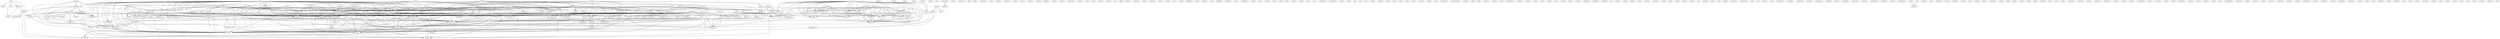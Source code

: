 digraph G {
  cb [ label="cb(2)" ];
  econ [ label="econ(2)" ];
  bi [ label="bi(2)" ];
  shortwave [ label="shortwave(2)" ];
  space [ label="space(3)" ];
  soc [ label="soc(2)" ];
  home [ label="home(1)" ];
  thrift [ label="thrift(2)" ];
  increase [ label="increase(1)" ];
  increase [ label="increase(1)" ];
  outreach [ label="outreach(1)" ];
  day [ label="day(2)" ];
  souvenirs [ label="souvenirs(1)" ];
  advertising [ label="advertising(1)" ];
  hall [ label="hall(1)" ];
  st [ label="st(1)" ];
  everything [ label="everything(3)" ];
  breakfasts [ label="breakfasts(1)" ];
  banquet [ label="banquet(4)" ];
  packet [ label="packet(1)" ];
  st [ label="st(1)" ];
  sal [ label="sal(1)" ];
  szasz [ label="szasz(2)" ];
  leader [ label="leader(1)" ];
  start [ label="start(1)" ];
  psychiatrist [ label="psychiatrist(1)" ];
  fiction [ label="fiction(1)" ];
  rick [ label="rick(1)" ];
  author [ label="author(2)" ];
  science [ label="science(1)" ];
  scott [ label="scott(1)" ];
  poole [ label="poole(1)" ];
  freedom [ label="freedom(3)" ];
  circle [ label="circle(1)" ];
  concert [ label="concert(1)" ];
  night [ label="night(4)" ];
  candidate [ label="candidate(3)" ];
  dancer [ label="dancer(1)" ];
  training [ label="training(4)" ];
  roll [ label="roll(1)" ];
  convention [ label="convention(23)" ];
  downtown [ label="downtown(1)" ];
  business [ label="business(11)" ];
  drum [ label="drum(1)" ];
  comedy [ label="comedy(1)" ];
  toole [ label="toole(1)" ];
  institute [ label="institute(11)" ];
  evening [ label="evening(1)" ];
  something [ label="something(1)" ];
  talk [ label="talk(1)" ];
  college [ label="college(5)" ];
  generation [ label="generation(2)" ];
  age [ label="age(2)" ];
  school [ label="school(2)" ];
  tandem [ label="tandem(1)" ];
  morning [ label="morning(4)" ];
  student [ label="student(1)" ];
  anyone [ label="anyone(1)" ];
  university [ label="university(1)" ];
  tie [ label="tie(1)" ];
  sponsored [ label="sponsored(1)" ];
  contest [ label="contest(1)" ];
  cause [ label="cause(1)" ];
  liberty [ label="liberty(6)" ];
  discuss [ label="discuss(1)" ];
  meet [ label="meet(1)" ];
  dsd [ label="dsd(2)" ];
  com [ label="com(4)" ];
  future [ label="future(1)" ];
  dsd [ label="dsd(1)" ];
  movement [ label="movement(1)" ];
  cantaloupe [ label="cantaloupe(2)" ];
  rthomson [ label="rthomson(3)" ];
  rthomson [ label="rthomson(1)" ];
  gtefsd [ label="gtefsd(1)" ];
  crabapple [ label="crabapple(1)" ];
  eng [ label="eng(1)" ];
  mesa [ label="mesa(1)" ];
  uunet [ label="uunet(2)" ];
  org [ label="org(3)" ];
  fidonet [ label="fidonet(3)" ];
  europa [ label="europa(1)" ];
  wupost [ label="wupost(1)" ];
  emory [ label="emory(1)" ];
  continues [ label="continues(1)" ];
  jeff [ label="jeff(1)" ];
  race [ label="race(1)" ];
  riser [ label="riser(1)" ];
  opposition [ label="opposition(1)" ];
  ham [ label="ham(1)" ];
  sheldon [ label="sheldon(1)" ];
  adoption [ label="adoption(1)" ];
  crowd [ label="crowd(1)" ];
  music [ label="music(1)" ];
  consider [ label="consider(1)" ];
  opens [ label="opens(1)" ];
  demand [ label="demand(2)" ];
  joseph [ label="joseph(1)" ];
  follows [ label="follows(1)" ];
  nominating [ label="nominating(2)" ];
  glory [ label="glory(3)" ];
  patrick [ label="patrick(1)" ];
  work [ label="work(1)" ];
  gala [ label="gala(1)" ];
  bonnie [ label="bonnie(1)" ];
  subject [ label="subject(1)" ];
  lp [ label="lp(2)" ];
  lamb [ label="lamb(1)" ];
  jarret [ label="jarret(1)" ];
  academia [ label="academia(1)" ];
  friday [ label="friday(1)" ];
  followup [ label="followup(1)" ];
  caucus [ label="caucus(1)" ];
  jacob [ label="jacob(1)" ];
  gus [ label="gus(1)" ];
  ahmad [ label="ahmad(1)" ];
  kathleen [ label="kathleen(1)" ];
  draw [ label="draw(1)" ];
  drive [ label="drive(1)" ];
  community [ label="community(2)" ];
  boch [ label="boch(1)" ];
  wanted [ label="wanted(1)" ];
  care [ label="care(1)" ];
  program [ label="program(1)" ];
  order [ label="order(1)" ];
  set [ label="set(1)" ];
  end [ label="end(1)" ];
  document [ label="document(1)" ];
  break [ label="break(1)" ];
  report [ label="report(5)" ];
  agenda [ label="agenda(2)" ];
  lunch [ label="lunch(1)" ];
  includes [ label="includes(2)" ];
  see [ label="see(1)" ];
  inn [ label="inn(3)" ];
  ale [ label="ale(1)" ];
  trouble [ label="trouble(1)" ];
  plotted [ label="plotted(1)" ];
  beer [ label="beer(1)" ];
  alexander [ label="alexander(1)" ];
  august [ label="august(2)" ];
  committee [ label="committee(9)" ];
  veteran [ label="veteran(1)" ];
  campaign [ label="campaign(2)" ];
  year [ label="year(1)" ];
  path [ label="path(1)" ];
  mail [ label="mail(2)" ];
  ernsberger [ label="ernsberger(1)" ];
  carole [ label="carole(1)" ];
  alan [ label="alan(1)" ];
  sharon [ label="sharon(1)" ];
  misc [ label="misc(2)" ];
  dean [ label="dean(1)" ];
  win [ label="win(1)" ];
  fund [ label="fund(1)" ];
  hudler [ label="hudler(1)" ];
  joyful [ label="joyful(1)" ];
  sept [ label="sept(2)" ];
  please [ label="please(1)" ];
  bob [ label="bob(1)" ];
  edu [ label="edu(6)" ];
  dr [ label="dr(8)" ];
  srv [ label="srv(3)" ];
  dan [ label="dan(1)" ];
  begins [ label="begins(2)" ];
  delegate [ label="delegate(3)" ];
  vice [ label="vice(1)" ];
  prospectus [ label="prospectus(1)" ];
  bob [ label="bob(3)" ];
  register [ label="register(1)" ];
  event [ label="event(5)" ];
  area [ label="area(2)" ];
  draw [ label="draw(1)" ];
  price [ label="price(2)" ];
  package [ label="package(2)" ];
  maximum [ label="maximum(1)" ];
  opportunity [ label="opportunity(2)" ];
  center [ label="center(1)" ];
  utah [ label="utah(2)" ];
  tim [ label="tim(1)" ];
  id [ label="id(1)" ];
  vote [ label="vote(1)" ];
  drink [ label="drink(1)" ];
  usenet [ label="usenet(1)" ];
  provide [ label="provide(1)" ];
  russell [ label="russell(1)" ];
  collar [ label="collar(1)" ];
  box [ label="box(2)" ];
  dragon [ label="dragon(2)" ];
  party [ label="party(8)" ];
  noise [ label="noise(2)" ];
  marriott [ label="marriott(5)" ];
  room [ label="room(3)" ];
  dining [ label="dining(1)" ];
  hess [ label="hess(12)" ];
  rock [ label="rock(5)" ];
  reply [ label="reply(1)" ];
  salt [ label="salt(8)" ];
  versus [ label="versus(1)" ];
  tax [ label="tax(1)" ];
  order [ label="order(2)" ];
  contact [ label="contact(5)" ];
  presentation [ label="presentation(1)" ];
  schedule [ label="schedule(1)" ];
  policy [ label="policy(1)" ];
  poverty [ label="poverty(1)" ];
  public [ label="public(1)" ];
  jane [ label="jane(1)" ];
  submission [ label="submission(1)" ];
  marksmanship [ label="marksmanship(1)" ];
  violence [ label="violence(1)" ];
  sept [ label="sept(2)" ];
  dawns [ label="dawns(1)" ];
  bill [ label="bill(1)" ];
  leon [ label="leon(1)" ];
  majority [ label="majority(1)" ];
  sept [ label="sept(5)" ];
  gordon [ label="gordon(1)" ];
  nntp [ label="nntp(1)" ];
  payment [ label="payment(2)" ];
  occupancy [ label="occupancy(1)" ];
  information [ label="information(1)" ];
  meeting [ label="meeting(1)" ];
  activity [ label="activity(1)" ];
  focus [ label="focus(2)" ];
  shoot [ label="shoot(1)" ];
  drug [ label="drug(1)" ];
  british [ label="british(1)" ];
  rule [ label="rule(1)" ];
  group [ label="group(1)" ];
  maury [ label="maury(1)" ];
  george [ label="george(1)" ];
  ballroom [ label="ballroom(1)" ];
  computer [ label="computer(1)" ];
  election [ label="election(2)" ];
  ut [ label="ut(3)" ];
  total [ label="total(1)" ];
  ayittey [ label="ayittey(1)" ];
  youth [ label="youth(1)" ];
  arnold [ label="arnold(1)" ];
  palace [ label="palace(3)" ];
  perry [ label="perry(1)" ];
  sender [ label="sender(1)" ];
  ceremony [ label="ceremony(1)" ];
  david [ label="david(1)" ];
  date [ label="date(1)" ];
  ballot [ label="ballot(1)" ];
  hadar [ label="hadar(1)" ];
  address [ label="address(2)" ];
  change [ label="change(1)" ];
  jr [ label="jr(1)" ];
  research [ label="research(1)" ];
  food [ label="food(1)" ];
  waldrop [ label="waldrop(6)" ];
  ask [ label="ask(1)" ];
  pledge [ label="pledge(1)" ];
  neil [ label="neil(2)" ];
  attention [ label="attention(1)" ];
  membership [ label="membership(1)" ];
  lord [ label="lord(1)" ];
  jim [ label="jim(1)" ];
  dagny [ label="dagny(1)" ];
  rand [ label="rand(1)" ];
  fundraising [ label="fundraising(1)" ];
  schooling [ label="schooling(1)" ];
  nomination [ label="nomination(2)" ];
  drawing [ label="drawing(1)" ];
  programmer [ label="programmer(1)" ];
  hummel [ label="hummel(1)" ];
  karl [ label="karl(11)" ];
  tanner [ label="tanner(1)" ];
  copyright [ label="copyright(1)" ];
  assistance [ label="assistance(1)" ];
  considers [ label="considers(1)" ];
  amendment [ label="amendment(1)" ];
  celebrate [ label="celebrate(2)" ];
  mozart [ label="mozart(1)" ];
  compromise [ label="compromise(1)" ];
  radio [ label="radio(7)" ];
  amateur [ label="amateur(2)" ];
  religion [ label="religion(1)" ];
  gmt [ label="gmt(1)" ];
  wollstein [ label="wollstein(1)" ];
  light [ label="light(1)" ];
  libertarian [ label="libertarian(2)" ];
  competition [ label="competition(1)" ];
  chess [ label="chess(1)" ];
  nancy [ label="nancy(1)" ];
  criticism [ label="criticism(1)" ];
  service [ label="service(1)" ];
  apr [ label="apr(1)" ];
  housing [ label="housing(2)" ];
  include [ label="include(1)" ];
  charge [ label="charge(1)" ];
  henry [ label="henry(2)" ];
  rosenthal [ label="rosenthal(1)" ];
  winger [ label="winger(1)" ];
  lake [ label="lake(5)" ];
  host [ label="host(1)" ];
  king [ label="king(2)" ];
  means [ label="means(1)" ];
  expo [ label="expo(8)" ];
  admission [ label="admission(2)" ];
  truth [ label="truth(1)" ];
  didn [ label="didn(1)" ];
  michael [ label="michael(1)" ];
  pext [ label="pext(1)" ];
  war [ label="war(1)" ];
  speak [ label="speak(1)" ];
  originator [ label="originator(1)" ];
  sequence [ label="sequence(1)" ];
  debate [ label="debate(1)" ];
  purchase [ label="purchase(1)" ];
  strategy [ label="strategy(2)" ];
  field [ label="field(1)" ];
  abundance [ label="abundance(1)" ];
  stroup [ label="stroup(1)" ];
  modine [ label="modine(1)" ];
  month [ label="month(2)" ];
  hotel [ label="hotel(6)" ];
  gives [ label="gives(1)" ];
  change [ label="change(1)" ];
  lesbian [ label="lesbian(1)" ];
  platform [ label="platform(5)" ];
  environment [ label="environment(1)" ];
  doris [ label="doris(1)" ];
  treasurer [ label="treasurer(1)" ];
  make [ label="make(2)" ];
  health [ label="health(1)" ];
  flickenger [ label="flickenger(1)" ];
  request [ label="request(1)" ];
  shaw [ label="shaw(2)" ];
  richman [ label="richman(2)" ];
  nolan [ label="nolan(1)" ];
  xref [ label="xref(1)" ];
  organization [ label="organization(2)" ];
  lieberman [ label="lieberman(1)" ];
  dodge [ label="dodge(1)" ];
  mgp [ label="mgp(8)" ];
  interest [ label="interest(1)" ];
  celebration [ label="celebration(3)" ];
  march [ label="march(1)" ];
  pearson [ label="pearson(1)" ];
  disclaimer [ label="disclaimer(1)" ];
  dancing [ label="dancing(1)" ];
  randall [ label="randall(1)" ];
  honrberger [ label="honrberger(1)" ];
  rec [ label="rec(9)" ];
  access [ label="access(2)" ];
  roommate [ label="roommate(1)" ];
  century [ label="century(1)" ];
  president [ label="president(2)" ];
  telephone [ label="telephone(1)" ];
  campus [ label="campus(1)" ];
  dirk [ label="dirk(1)" ];
  look [ label="look(1)" ];
  deadline [ label="deadline(1)" ];
  slagle [ label="slagle(1)" ];
  message [ label="message(1)" ];
  city [ label="city(4)" ];
  note [ label="note(1)" ];
  match [ label="match(1)" ];
  guzzetta [ label="guzzetta(1)" ];
  sterling [ label="sterling(1)" ];
  list [ label="list(1)" ];
  crime [ label="crime(1)" ];
  ruwart [ label="ruwart(1)" ];
  john [ label="john(1)" ];
  rate [ label="rate(1)" ];
  june [ label="june(1)" ];
  keynote [ label="keynote(2)" ];
  opening [ label="opening(1)" ];
  call [ label="call(1)" ];
  cb -> econ [ label="1" ];
  cb -> bi [ label="1" ];
  cb -> shortwave [ label="1" ];
  cb -> space [ label="1" ];
  cb -> soc [ label="1" ];
  thrift -> increase [ label="1" ];
  thrift -> increase [ label="1" ];
  thrift -> outreach [ label="1" ];
  thrift -> day [ label="1" ];
  thrift -> souvenirs [ label="1" ];
  thrift -> advertising [ label="1" ];
  thrift -> hall [ label="1" ];
  thrift -> st [ label="1" ];
  thrift -> everything [ label="1" ];
  thrift -> breakfasts [ label="1" ];
  thrift -> banquet [ label="1" ];
  thrift -> packet [ label="1" ];
  thrift -> st [ label="1" ];
  szasz -> leader [ label="1" ];
  szasz -> start [ label="1" ];
  szasz -> psychiatrist [ label="1" ];
  szasz -> fiction [ label="1" ];
  szasz -> rick [ label="1" ];
  szasz -> author [ label="1" ];
  szasz -> breakfasts [ label="1" ];
  szasz -> science [ label="1" ];
  freedom -> circle [ label="1" ];
  freedom -> concert [ label="1" ];
  freedom -> outreach [ label="1" ];
  freedom -> day [ label="1" ];
  freedom -> night [ label="1" ];
  freedom -> souvenirs [ label="1" ];
  freedom -> candidate [ label="1" ];
  freedom -> dancer [ label="1" ];
  freedom -> training [ label="1" ];
  freedom -> hall [ label="1" ];
  freedom -> roll [ label="1" ];
  freedom -> everything [ label="1" ];
  freedom -> convention [ label="2" ];
  freedom -> breakfasts [ label="1" ];
  freedom -> banquet [ label="1" ];
  freedom -> packet [ label="1" ];
  freedom -> downtown [ label="1" ];
  freedom -> business [ label="1" ];
  freedom -> drum [ label="1" ];
  institute -> evening [ label="1" ];
  institute -> something [ label="1" ];
  institute -> talk [ label="1" ];
  institute -> college [ label="1" ];
  institute -> outreach [ label="2" ];
  institute -> day [ label="2" ];
  institute -> generation [ label="1" ];
  institute -> souvenirs [ label="2" ];
  institute -> candidate [ label="2" ];
  institute -> age [ label="1" ];
  institute -> school [ label="1" ];
  institute -> training [ label="2" ];
  institute -> hall [ label="2" ];
  institute -> everything [ label="2" ];
  institute -> tandem [ label="1" ];
  institute -> convention [ label="5" ];
  institute -> breakfasts [ label="3" ];
  institute -> banquet [ label="3" ];
  institute -> packet [ label="2" ];
  institute -> morning [ label="1" ];
  institute -> business [ label="5" ];
  increase -> student [ label="1" ];
  increase -> college [ label="1" ];
  increase -> candidate [ label="1" ];
  increase -> anyone [ label="1" ];
  increase -> age [ label="1" ];
  increase -> advertising [ label="1" ];
  increase -> training [ label="1" ];
  increase -> convention [ label="1" ];
  increase -> university [ label="1" ];
  sponsored -> contest [ label="1" ];
  liberty -> something [ label="1" ];
  liberty -> talk [ label="1" ];
  liberty -> college [ label="1" ];
  liberty -> discuss [ label="1" ];
  liberty -> meet [ label="1" ];
  liberty -> dsd [ label="1" ];
  liberty -> generation [ label="1" ];
  liberty -> com [ label="1" ];
  liberty -> future [ label="1" ];
  liberty -> dsd [ label="1" ];
  liberty -> age [ label="1" ];
  liberty -> movement [ label="1" ];
  liberty -> school [ label="1" ];
  cantaloupe -> rthomson [ label="1" ];
  cantaloupe -> rthomson [ label="1" ];
  cantaloupe -> gtefsd [ label="1" ];
  cantaloupe -> com [ label="1" ];
  cantaloupe -> crabapple [ label="1" ];
  cantaloupe -> eng [ label="1" ];
  cantaloupe -> mesa [ label="1" ];
  cantaloupe -> uunet [ label="1" ];
  cantaloupe -> org [ label="1" ];
  cantaloupe -> fidonet [ label="1" ];
  cantaloupe -> europa [ label="1" ];
  cantaloupe -> wupost [ label="1" ];
  cantaloupe -> emory [ label="1" ];
  riser -> increase [ label="1" ];
  riser -> outreach [ label="1" ];
  riser -> day [ label="1" ];
  riser -> souvenirs [ label="1" ];
  riser -> advertising [ label="1" ];
  riser -> hall [ label="1" ];
  riser -> st [ label="1" ];
  riser -> everything [ label="1" ];
  riser -> breakfasts [ label="1" ];
  riser -> banquet [ label="1" ];
  riser -> packet [ label="1" ];
  riser -> st [ label="1" ];
  glory -> business [ label="1" ];
  draw -> drive [ label="1" ];
  draw -> community [ label="1" ];
  order -> set [ label="1" ];
  order -> end [ label="1" ];
  order -> document [ label="1" ];
  order -> break [ label="1" ];
  order -> report [ label="1" ];
  order -> agenda [ label="1" ];
  order -> convention [ label="2" ];
  order -> lunch [ label="1" ];
  order -> business [ label="1" ];
  order -> includes [ label="1" ];
  order -> see [ label="1" ];
  inn -> ale [ label="2" ];
  inn -> trouble [ label="2" ];
  inn -> plotted [ label="2" ];
  inn -> beer [ label="2" ];
  inn -> convention [ label="1" ];
  inn -> morning [ label="1" ];
  inn -> business [ label="1" ];
  august -> committee [ label="1" ];
  august -> veteran [ label="1" ];
  august -> training [ label="1" ];
  august -> campaign [ label="1" ];
  august -> year [ label="1" ];
  mail -> org [ label="1" ];
  mail -> fidonet [ label="1" ];
  talk -> generation [ label="1" ];
  talk -> misc [ label="1" ];
  joyful -> outreach [ label="1" ];
  joyful -> day [ label="1" ];
  joyful -> souvenirs [ label="1" ];
  joyful -> candidate [ label="1" ];
  joyful -> training [ label="1" ];
  joyful -> hall [ label="1" ];
  joyful -> everything [ label="1" ];
  joyful -> breakfasts [ label="1" ];
  joyful -> packet [ label="1" ];
  joyful -> business [ label="1" ];
  sept -> outreach [ label="2" ];
  sept -> committee [ label="1" ];
  sept -> day [ label="2" ];
  sept -> souvenirs [ label="2" ];
  sept -> candidate [ label="2" ];
  sept -> report [ label="1" ];
  sept -> veteran [ label="1" ];
  sept -> training [ label="3" ];
  sept -> hall [ label="2" ];
  sept -> everything [ label="2" ];
  sept -> convention [ label="5" ];
  sept -> breakfasts [ label="2" ];
  sept -> banquet [ label="2" ];
  sept -> packet [ label="2" ];
  sept -> campaign [ label="1" ];
  sept -> morning [ label="1" ];
  sept -> business [ label="3" ];
  sept -> year [ label="1" ];
  bob -> edu [ label="1" ];
  bob -> rthomson [ label="1" ];
  bob -> rthomson [ label="1" ];
  bob -> dsd [ label="1" ];
  bob -> gtefsd [ label="1" ];
  bob -> com [ label="2" ];
  bob -> crabapple [ label="1" ];
  bob -> dsd [ label="1" ];
  bob -> eng [ label="1" ];
  bob -> mesa [ label="1" ];
  bob -> rick [ label="2" ];
  bob -> dr [ label="2" ];
  bob -> uunet [ label="1" ];
  bob -> org [ label="3" ];
  bob -> fidonet [ label="3" ];
  bob -> europa [ label="1" ];
  bob -> wupost [ label="1" ];
  bob -> emory [ label="1" ];
  bob -> srv [ label="1" ];
  edu -> rthomson [ label="5" ];
  edu -> rthomson [ label="5" ];
  edu -> gtefsd [ label="5" ];
  edu -> com [ label="5" ];
  edu -> crabapple [ label="5" ];
  edu -> eng [ label="5" ];
  edu -> mesa [ label="5" ];
  edu -> uunet [ label="5" ];
  edu -> org [ label="5" ];
  edu -> fidonet [ label="5" ];
  edu -> europa [ label="5" ];
  edu -> wupost [ label="5" ];
  edu -> emory [ label="5" ];
  begins -> report [ label="1" ];
  begins -> tandem [ label="1" ];
  begins -> business [ label="1" ];
  delegate -> convention [ label="1" ];
  delegate -> includes [ label="1" ];
  college -> discuss [ label="1" ];
  college -> meet [ label="1" ];
  college -> generation [ label="1" ];
  college -> future [ label="1" ];
  college -> age [ label="1" ];
  college -> movement [ label="1" ];
  college -> school [ label="1" ];
  college -> university [ label="1" ];
  bob -> rthomson [ label="1" ];
  bob -> rthomson [ label="1" ];
  bob -> dsd [ label="1" ];
  bob -> gtefsd [ label="1" ];
  bob -> com [ label="2" ];
  bob -> crabapple [ label="1" ];
  bob -> dsd [ label="1" ];
  bob -> eng [ label="1" ];
  bob -> mesa [ label="1" ];
  bob -> rick [ label="2" ];
  bob -> dr [ label="2" ];
  bob -> uunet [ label="1" ];
  bob -> org [ label="3" ];
  bob -> fidonet [ label="3" ];
  bob -> europa [ label="1" ];
  bob -> wupost [ label="1" ];
  bob -> emory [ label="1" ];
  bob -> srv [ label="1" ];
  register -> business [ label="1" ];
  event -> increase [ label="1" ];
  event -> area [ label="1" ];
  event -> day [ label="1" ];
  event -> draw [ label="1" ];
  event -> price [ label="1" ];
  event -> package [ label="1" ];
  event -> maximum [ label="1" ];
  event -> candidate [ label="2" ];
  event -> advertising [ label="1" ];
  event -> training [ label="2" ];
  event -> st [ label="1" ];
  event -> convention [ label="1" ];
  event -> st [ label="1" ];
  rthomson -> dsd [ label="1" ];
  rthomson -> usenet [ label="1" ];
  rthomson -> dsd [ label="1" ];
  rthomson -> mesa [ label="1" ];
  rthomson -> org [ label="1" ];
  rthomson -> fidonet [ label="1" ];
  russell -> rick [ label="1" ];
  russell -> dr [ label="1" ];
  increase -> candidate [ label="1" ];
  increase -> anyone [ label="1" ];
  increase -> age [ label="1" ];
  increase -> advertising [ label="1" ];
  increase -> training [ label="1" ];
  increase -> convention [ label="1" ];
  increase -> university [ label="1" ];
  area -> draw [ label="1" ];
  area -> maximum [ label="1" ];
  dragon -> night [ label="1" ];
  dragon -> trouble [ label="1" ];
  dragon -> plotted [ label="1" ];
  dragon -> beer [ label="1" ];
  dragon -> convention [ label="1" ];
  dragon -> party [ label="1" ];
  dragon -> morning [ label="1" ];
  dragon -> business [ label="1" ];
  noise -> outreach [ label="1" ];
  noise -> day [ label="1" ];
  noise -> souvenirs [ label="1" ];
  noise -> candidate [ label="1" ];
  noise -> training [ label="1" ];
  noise -> hall [ label="1" ];
  noise -> everything [ label="1" ];
  noise -> breakfasts [ label="1" ];
  noise -> packet [ label="1" ];
  noise -> business [ label="1" ];
  marriott -> room [ label="1" ];
  marriott -> convention [ label="1" ];
  marriott -> breakfasts [ label="1" ];
  marriott -> banquet [ label="1" ];
  marriott -> dining [ label="1" ];
  marriott -> business [ label="1" ];
  hess -> outreach [ label="2" ];
  hess -> day [ label="2" ];
  hess -> generation [ label="1" ];
  hess -> souvenirs [ label="2" ];
  hess -> candidate [ label="2" ];
  hess -> age [ label="1" ];
  hess -> rick [ label="2" ];
  hess -> school [ label="1" ];
  hess -> dr [ label="2" ];
  hess -> training [ label="2" ];
  hess -> hall [ label="2" ];
  hess -> everything [ label="2" ];
  hess -> tandem [ label="1" ];
  hess -> convention [ label="7" ];
  hess -> breakfasts [ label="3" ];
  hess -> banquet [ label="3" ];
  hess -> packet [ label="2" ];
  hess -> morning [ label="1" ];
  hess -> business [ label="5" ];
  hess -> includes [ label="2" ];
  rock -> outreach [ label="1" ];
  rock -> day [ label="1" ];
  rock -> night [ label="3" ];
  rock -> souvenirs [ label="1" ];
  rock -> candidate [ label="1" ];
  rock -> dancer [ label="3" ];
  rock -> training [ label="1" ];
  rock -> hall [ label="1" ];
  rock -> roll [ label="3" ];
  rock -> everything [ label="1" ];
  rock -> convention [ label="2" ];
  rock -> breakfasts [ label="1" ];
  rock -> banquet [ label="1" ];
  rock -> packet [ label="1" ];
  rock -> business [ label="1" ];
  rock -> drum [ label="3" ];
  salt -> versus [ label="1" ];
  salt -> convention [ label="2" ];
  salt -> breakfasts [ label="1" ];
  salt -> banquet [ label="1" ];
  salt -> business [ label="1" ];
  committee -> space [ label="1" ];
  committee -> order [ label="3" ];
  committee -> report [ label="4" ];
  committee -> contact [ label="1" ];
  committee -> agenda [ label="3" ];
  committee -> versus [ label="1" ];
  committee -> presentation [ label="1" ];
  committee -> schedule [ label="1" ];
  day -> price [ label="1" ];
  day -> package [ label="1" ];
  day -> souvenirs [ label="1" ];
  day -> hall [ label="1" ];
  day -> everything [ label="1" ];
  day -> convention [ label="1" ];
  day -> breakfasts [ label="1" ];
  day -> banquet [ label="1" ];
  day -> packet [ label="1" ];
  rthomson -> dsd [ label="1" ];
  rthomson -> usenet [ label="1" ];
  rthomson -> dsd [ label="1" ];
  rthomson -> mesa [ label="1" ];
  rthomson -> org [ label="1" ];
  rthomson -> fidonet [ label="1" ];
  draw -> community [ label="1" ];
  shortwave -> space [ label="1" ];
  shortwave -> soc [ label="1" ];
  sept -> souvenirs [ label="2" ];
  sept -> candidate [ label="2" ];
  sept -> report [ label="1" ];
  sept -> veteran [ label="1" ];
  sept -> training [ label="3" ];
  sept -> hall [ label="2" ];
  sept -> everything [ label="2" ];
  sept -> convention [ label="5" ];
  sept -> breakfasts [ label="2" ];
  sept -> banquet [ label="2" ];
  sept -> packet [ label="2" ];
  sept -> campaign [ label="1" ];
  sept -> morning [ label="1" ];
  sept -> business [ label="3" ];
  sept -> year [ label="1" ];
  dawns -> start [ label="1" ];
  dawns -> psychiatrist [ label="1" ];
  dawns -> fiction [ label="1" ];
  dawns -> author [ label="1" ];
  dawns -> breakfasts [ label="1" ];
  dawns -> science [ label="1" ];
  dawns -> morning [ label="1" ];
  dawns -> business [ label="3" ];
  space -> soc [ label="2" ];
  space -> contact [ label="1" ];
  space -> presentation [ label="1" ];
  sept -> souvenirs [ label="2" ];
  sept -> candidate [ label="2" ];
  sept -> report [ label="1" ];
  sept -> veteran [ label="1" ];
  sept -> training [ label="3" ];
  sept -> hall [ label="2" ];
  sept -> everything [ label="2" ];
  sept -> convention [ label="5" ];
  sept -> breakfasts [ label="2" ];
  sept -> banquet [ label="2" ];
  sept -> packet [ label="2" ];
  sept -> campaign [ label="1" ];
  sept -> morning [ label="1" ];
  sept -> business [ label="3" ];
  sept -> year [ label="1" ];
  room -> payment [ label="1" ];
  room -> occupancy [ label="1" ];
  night -> trouble [ label="1" ];
  night -> plotted [ label="1" ];
  night -> dancer [ label="1" ];
  night -> beer [ label="1" ];
  night -> roll [ label="1" ];
  night -> party [ label="1" ];
  night -> drum [ label="1" ];
  focus -> souvenirs [ label="1" ];
  focus -> candidate [ label="2" ];
  focus -> advertising [ label="1" ];
  focus -> training [ label="2" ];
  focus -> hall [ label="1" ];
  focus -> st [ label="1" ];
  focus -> everything [ label="1" ];
  focus -> convention [ label="3" ];
  focus -> breakfasts [ label="1" ];
  focus -> banquet [ label="1" ];
  focus -> packet [ label="1" ];
  focus -> includes [ label="1" ];
  focus -> st [ label="1" ];
  order -> report [ label="1" ];
  order -> agenda [ label="1" ];
  order -> convention [ label="2" ];
  order -> lunch [ label="1" ];
  order -> business [ label="1" ];
  order -> includes [ label="1" ];
  order -> see [ label="1" ];
  total -> package [ label="1" ];
  total -> candidate [ label="2" ];
  total -> advertising [ label="1" ];
  total -> training [ label="2" ];
  total -> st [ label="1" ];
  total -> convention [ label="1" ];
  total -> st [ label="1" ];
  palace -> convention [ label="1" ];
  palace -> breakfasts [ label="1" ];
  palace -> banquet [ label="1" ];
  palace -> business [ label="1" ];
  candidate -> advertising [ label="1" ];
  candidate -> hall [ label="1" ];
  candidate -> everything [ label="1" ];
  candidate -> convention [ label="1" ];
  candidate -> breakfasts [ label="1" ];
  candidate -> banquet [ label="1" ];
  candidate -> packet [ label="1" ];
  com -> mesa [ label="1" ];
  com -> uunet [ label="1" ];
  com -> org [ label="1" ];
  com -> fidonet [ label="1" ];
  com -> wupost [ label="1" ];
  com -> emory [ label="1" ];
  address -> training [ label="1" ];
  address -> hall [ label="1" ];
  address -> everything [ label="1" ];
  address -> convention [ label="1" ];
  address -> breakfasts [ label="1" ];
  address -> banquet [ label="1" ];
  address -> packet [ label="1" ];
  waldrop -> crabapple [ label="1" ];
  waldrop -> dsd [ label="1" ];
  waldrop -> eng [ label="1" ];
  waldrop -> mesa [ label="1" ];
  waldrop -> rick [ label="1" ];
  waldrop -> dr [ label="1" ];
  waldrop -> uunet [ label="1" ];
  waldrop -> org [ label="3" ];
  waldrop -> fidonet [ label="3" ];
  waldrop -> europa [ label="1" ];
  waldrop -> wupost [ label="1" ];
  waldrop -> emory [ label="1" ];
  waldrop -> srv [ label="1" ];
  neil -> rick [ label="1" ];
  neil -> author [ label="1" ];
  neil -> breakfasts [ label="1" ];
  neil -> science [ label="1" ];
  mesa -> org [ label="1" ];
  mesa -> fidonet [ label="1" ];
  report -> agenda [ label="4" ];
  age -> university [ label="1" ];
  contact -> business [ label="1" ];
  karl -> rick [ label="2" ];
  karl -> school [ label="1" ];
  karl -> dr [ label="2" ];
  karl -> training [ label="2" ];
  karl -> hall [ label="2" ];
  karl -> everything [ label="2" ];
  karl -> tandem [ label="1" ];
  karl -> convention [ label="7" ];
  karl -> breakfasts [ label="3" ];
  karl -> banquet [ label="3" ];
  karl -> packet [ label="2" ];
  karl -> morning [ label="1" ];
  karl -> business [ label="5" ];
  karl -> includes [ label="2" ];
  radio -> amateur [ label="5" ];
  dr -> author [ label="1" ];
  dr -> breakfasts [ label="1" ];
  dr -> science [ label="1" ];
  light -> author [ label="1" ];
  light -> breakfasts [ label="1" ];
  light -> science [ label="1" ];
  light -> morning [ label="1" ];
  light -> business [ label="3" ];
  libertarian -> author [ label="1" ];
  libertarian -> tandem [ label="1" ];
  libertarian -> versus [ label="1" ];
  libertarian -> competition [ label="1" ];
  libertarian -> convention [ label="3" ];
  libertarian -> breakfasts [ label="1" ];
  libertarian -> lunch [ label="1" ];
  libertarian -> science [ label="1" ];
  libertarian -> business [ label="2" ];
  libertarian -> includes [ label="1" ];
  libertarian -> chess [ label="1" ];
  libertarian -> see [ label="1" ];
  training -> hall [ label="1" ];
  training -> everything [ label="1" ];
  training -> convention [ label="1" ];
  training -> breakfasts [ label="1" ];
  training -> banquet [ label="1" ];
  training -> packet [ label="1" ];
  training -> year [ label="1" ];
  payment -> housing [ label="1" ];
  payment -> include [ label="1" ];
  lake -> versus [ label="1" ];
  lake -> convention [ label="1" ];
  expo -> everything [ label="1" ];
  expo -> convention [ label="2" ];
  expo -> breakfasts [ label="2" ];
  expo -> banquet [ label="2" ];
  expo -> packet [ label="1" ];
  expo -> business [ label="1" ];
  expo -> admission [ label="2" ];
  st -> convention [ label="1" ];
  uunet -> org [ label="1" ];
  uunet -> fidonet [ label="1" ];
  everything -> strategy [ label="1" ];
  everything -> banquet [ label="1" ];
  everything -> packet [ label="1" ];
  everything -> campaign [ label="1" ];
  everything -> field [ label="1" ];
  everything -> year [ label="1" ];
  month -> hotel [ label="1" ];
  month -> gives [ label="1" ];
  month -> include [ label="1" ];
  hotel -> convention [ label="1" ];
  hotel -> breakfasts [ label="1" ];
  hotel -> banquet [ label="1" ];
  hotel -> business [ label="1" ];
  convention -> breakfasts [ label="4" ];
  convention -> party [ label="1" ];
  convention -> banquet [ label="3" ];
  convention -> packet [ label="3" ];
  convention -> science [ label="1" ];
  convention -> platform [ label="1" ];
  convention -> business [ label="6" ];
  convention -> includes [ label="2" ];
  convention -> see [ label="2" ];
  breakfasts -> banquet [ label="3" ];
  breakfasts -> packet [ label="2" ];
  breakfasts -> science [ label="1" ];
  strategy -> field [ label="1" ];
  party -> lunch [ label="1" ];
  party -> platform [ label="2" ];
  party -> business [ label="1" ];
  party -> includes [ label="1" ];
  party -> see [ label="1" ];
  banquet -> dining [ label="1" ];
  banquet -> packet [ label="1" ];
  banquet -> business [ label="1" ];
  mgp -> admission [ label="1" ];
  celebration -> packet [ label="1" ];
  celebration -> includes [ label="1" ];
  celebration -> st [ label="1" ];
  campaign -> year [ label="1" ];
  rec -> amateur [ label="7" ];
  morning -> business [ label="2" ];
  business -> includes [ label="2" ];
  business -> see [ label="2" ];
}
